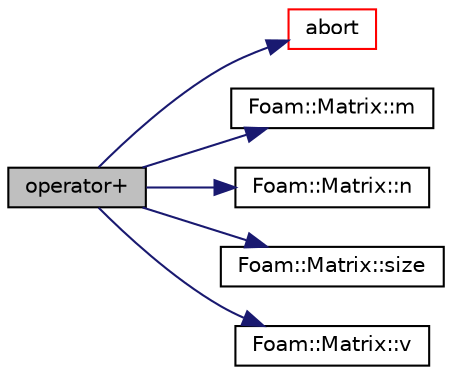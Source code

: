 digraph "operator+"
{
  bgcolor="transparent";
  edge [fontname="Helvetica",fontsize="10",labelfontname="Helvetica",labelfontsize="10"];
  node [fontname="Helvetica",fontsize="10",shape=record];
  rankdir="LR";
  Node1 [label="operator+",height=0.2,width=0.4,color="black", fillcolor="grey75", style="filled", fontcolor="black"];
  Node1 -> Node2 [color="midnightblue",fontsize="10",style="solid",fontname="Helvetica"];
  Node2 [label="abort",height=0.2,width=0.4,color="red",URL="$a10979.html#a447107a607d03e417307c203fa5fb44b"];
  Node1 -> Node3 [color="midnightblue",fontsize="10",style="solid",fontname="Helvetica"];
  Node3 [label="Foam::Matrix::m",height=0.2,width=0.4,color="black",URL="$a01468.html#a28db6159f26f200807be19ad57dd0340",tooltip="Return the number of rows. "];
  Node1 -> Node4 [color="midnightblue",fontsize="10",style="solid",fontname="Helvetica"];
  Node4 [label="Foam::Matrix::n",height=0.2,width=0.4,color="black",URL="$a01468.html#abd0c5ee479abe99a5698e779793f412d",tooltip="Return the number of columns. "];
  Node1 -> Node5 [color="midnightblue",fontsize="10",style="solid",fontname="Helvetica"];
  Node5 [label="Foam::Matrix::size",height=0.2,width=0.4,color="black",URL="$a01468.html#a723361dc2020160f5492e8fe2d09fa44",tooltip="Return the number of elements in matrix (m*n) "];
  Node1 -> Node6 [color="midnightblue",fontsize="10",style="solid",fontname="Helvetica"];
  Node6 [label="Foam::Matrix::v",height=0.2,width=0.4,color="black",URL="$a01468.html#a8cc8113dc7616c8902b6206ba42d022c",tooltip="Return element vector of the constant Matrix. "];
}
